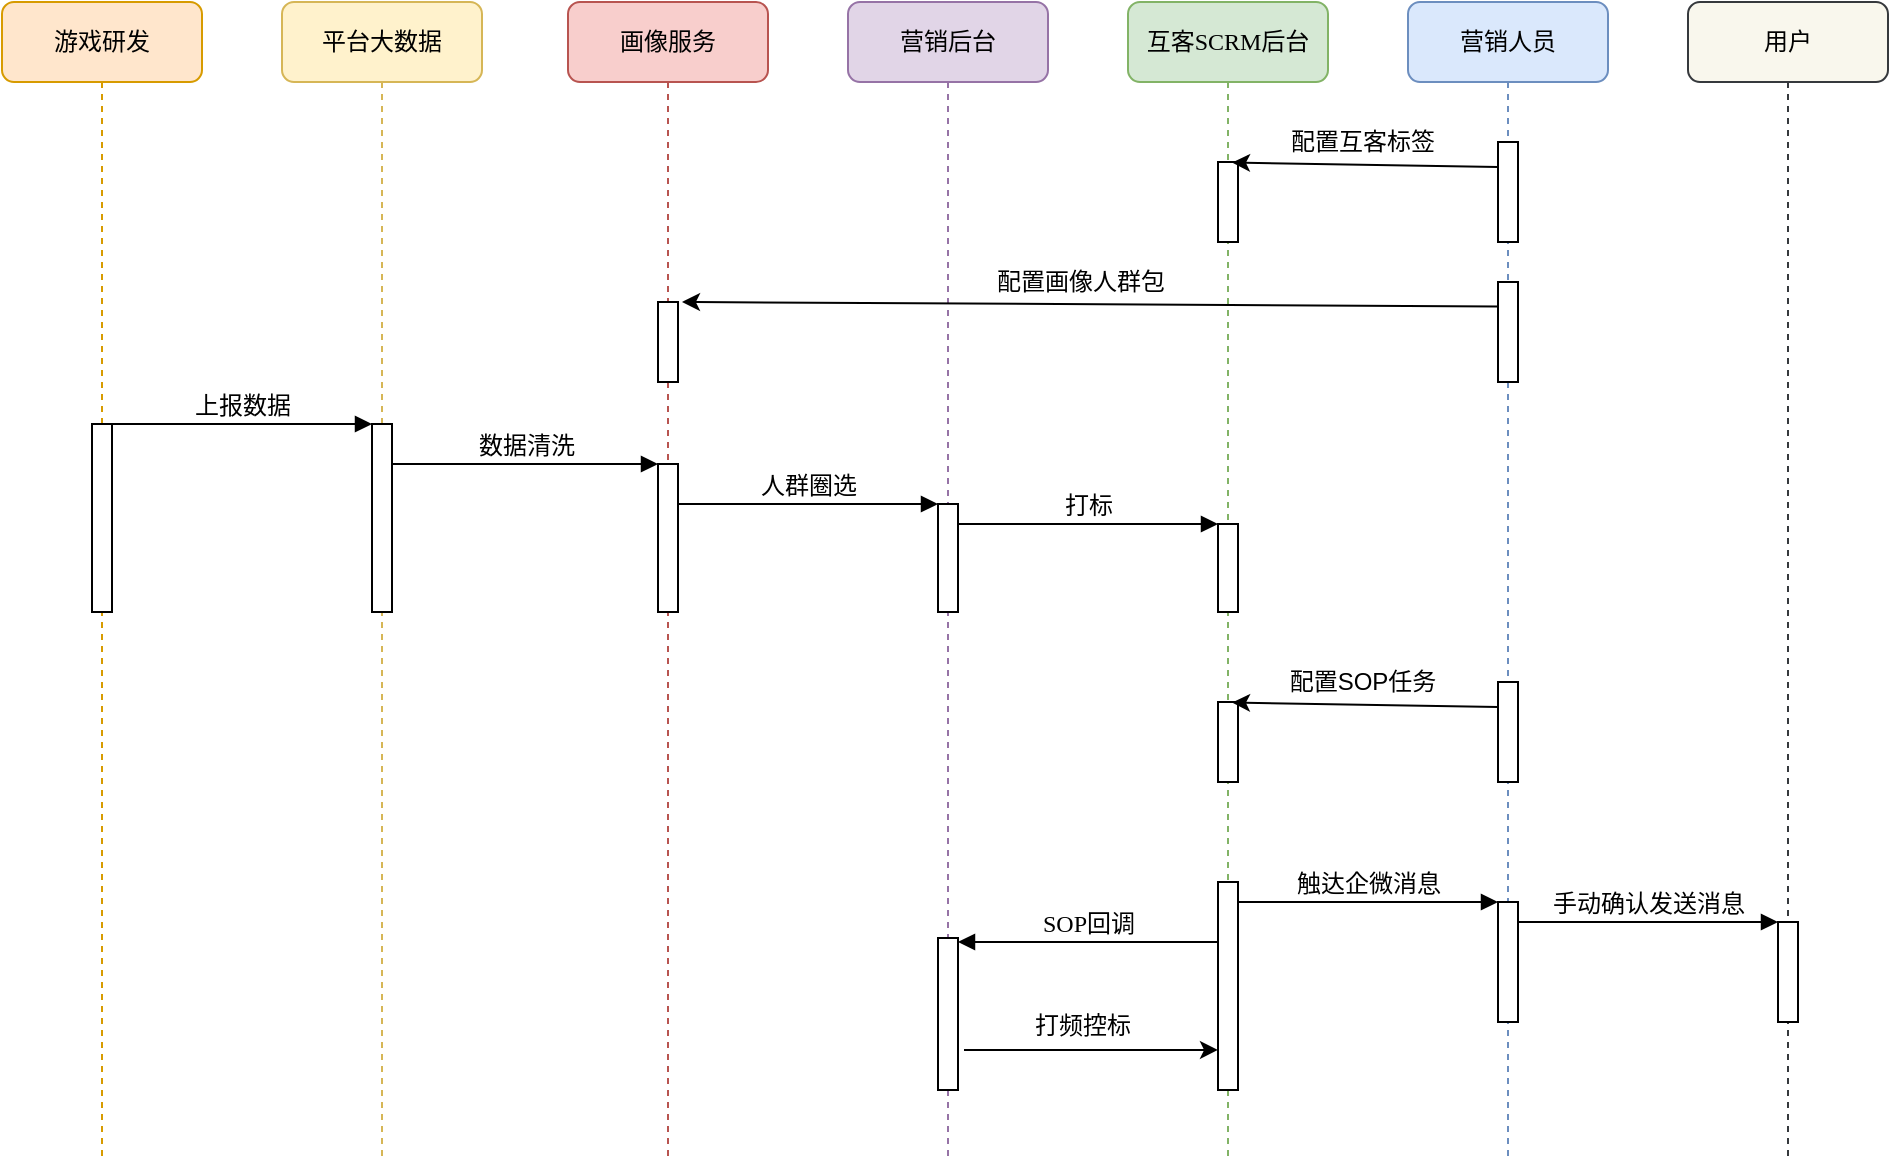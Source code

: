<mxfile version="24.1.0" type="github">
  <diagram name="Page-1" id="13e1069c-82ec-6db2-03f1-153e76fe0fe0">
    <mxGraphModel dx="1055" dy="703" grid="1" gridSize="10" guides="1" tooltips="1" connect="1" arrows="1" fold="1" page="1" pageScale="1" pageWidth="1100" pageHeight="850" background="none" math="0" shadow="0">
      <root>
        <mxCell id="0" />
        <mxCell id="1" parent="0" />
        <mxCell id="7baba1c4bc27f4b0-2" value="平台大数据" style="shape=umlLifeline;perimeter=lifelinePerimeter;whiteSpace=wrap;html=1;container=1;collapsible=0;recursiveResize=0;outlineConnect=0;rounded=1;shadow=0;comic=0;labelBackgroundColor=none;strokeWidth=1;fontFamily=Verdana;fontSize=12;align=center;fillColor=#fff2cc;strokeColor=#d6b656;" parent="1" vertex="1">
          <mxGeometry x="240" y="80" width="100" height="580" as="geometry" />
        </mxCell>
        <mxCell id="7baba1c4bc27f4b0-10" value="" style="html=1;points=[];perimeter=orthogonalPerimeter;rounded=0;shadow=0;comic=0;labelBackgroundColor=none;strokeWidth=1;fontFamily=Verdana;fontSize=12;align=center;" parent="7baba1c4bc27f4b0-2" vertex="1">
          <mxGeometry x="45" y="211" width="10" height="94" as="geometry" />
        </mxCell>
        <mxCell id="7baba1c4bc27f4b0-3" value="画像服务" style="shape=umlLifeline;perimeter=lifelinePerimeter;whiteSpace=wrap;html=1;container=1;collapsible=0;recursiveResize=0;outlineConnect=0;rounded=1;shadow=0;comic=0;labelBackgroundColor=none;strokeWidth=1;fontFamily=Verdana;fontSize=12;align=center;fillColor=#f8cecc;strokeColor=#b85450;" parent="1" vertex="1">
          <mxGeometry x="383" y="80" width="100" height="580" as="geometry" />
        </mxCell>
        <mxCell id="7baba1c4bc27f4b0-13" value="" style="html=1;points=[];perimeter=orthogonalPerimeter;rounded=0;shadow=0;comic=0;labelBackgroundColor=none;strokeWidth=1;fontFamily=Verdana;fontSize=12;align=center;" parent="7baba1c4bc27f4b0-3" vertex="1">
          <mxGeometry x="45" y="231" width="10" height="74" as="geometry" />
        </mxCell>
        <mxCell id="9bCcuqmlxrJn8Rt-Pcny-5" value="" style="html=1;points=[];perimeter=orthogonalPerimeter;rounded=0;shadow=0;comic=0;labelBackgroundColor=none;strokeColor=#000000;strokeWidth=1;fillColor=#FFFFFF;fontFamily=Verdana;fontSize=12;fontColor=#000000;align=center;" vertex="1" parent="7baba1c4bc27f4b0-3">
          <mxGeometry x="45" y="150" width="10" height="40" as="geometry" />
        </mxCell>
        <mxCell id="7baba1c4bc27f4b0-4" value="营销后台" style="shape=umlLifeline;perimeter=lifelinePerimeter;whiteSpace=wrap;html=1;container=1;collapsible=0;recursiveResize=0;outlineConnect=0;rounded=1;shadow=0;comic=0;labelBackgroundColor=none;strokeWidth=1;fontFamily=Verdana;fontSize=12;align=center;fillColor=#e1d5e7;strokeColor=#9673a6;" parent="1" vertex="1">
          <mxGeometry x="523" y="80" width="100" height="580" as="geometry" />
        </mxCell>
        <mxCell id="VMQX_cBG860Rtwej6mFT-14" value="" style="html=1;points=[];perimeter=orthogonalPerimeter;rounded=0;shadow=0;comic=0;labelBackgroundColor=none;strokeColor=#000000;strokeWidth=1;fillColor=#FFFFFF;fontFamily=Verdana;fontSize=12;fontColor=#000000;align=center;" parent="7baba1c4bc27f4b0-4" vertex="1">
          <mxGeometry x="45" y="468" width="10" height="76" as="geometry" />
        </mxCell>
        <mxCell id="7baba1c4bc27f4b0-5" value="互客SCRM后台" style="shape=umlLifeline;perimeter=lifelinePerimeter;whiteSpace=wrap;html=1;container=1;collapsible=0;recursiveResize=0;outlineConnect=0;rounded=1;shadow=0;comic=0;labelBackgroundColor=none;strokeWidth=1;fontFamily=Verdana;fontSize=12;align=center;fillColor=#d5e8d4;strokeColor=#82b366;" parent="1" vertex="1">
          <mxGeometry x="663" y="80" width="100" height="580" as="geometry" />
        </mxCell>
        <mxCell id="7baba1c4bc27f4b0-25" value="" style="html=1;points=[];perimeter=orthogonalPerimeter;rounded=0;shadow=0;comic=0;labelBackgroundColor=none;strokeColor=#000000;strokeWidth=1;fillColor=#FFFFFF;fontFamily=Verdana;fontSize=12;fontColor=#000000;align=center;" parent="7baba1c4bc27f4b0-5" vertex="1">
          <mxGeometry x="45" y="350" width="10" height="40" as="geometry" />
        </mxCell>
        <mxCell id="VMQX_cBG860Rtwej6mFT-10" value="" style="html=1;points=[];perimeter=orthogonalPerimeter;rounded=0;shadow=0;comic=0;labelBackgroundColor=none;strokeColor=#000000;strokeWidth=1;fillColor=#FFFFFF;fontFamily=Verdana;fontSize=12;fontColor=#000000;align=center;" parent="7baba1c4bc27f4b0-5" vertex="1">
          <mxGeometry x="45" y="440" width="10" height="104" as="geometry" />
        </mxCell>
        <mxCell id="VMQX_cBG860Rtwej6mFT-11" value="触达企微消息" style="html=1;verticalAlign=bottom;endArrow=block;entryX=0;entryY=0;labelBackgroundColor=none;fontFamily=Verdana;fontSize=12;edgeStyle=elbowEdgeStyle;elbow=horizontal;" parent="7baba1c4bc27f4b0-5" edge="1">
          <mxGeometry relative="1" as="geometry">
            <mxPoint x="55" y="450" as="sourcePoint" />
            <mxPoint x="185" y="450" as="targetPoint" />
          </mxGeometry>
        </mxCell>
        <mxCell id="9bCcuqmlxrJn8Rt-Pcny-7" value="" style="endArrow=classic;html=1;rounded=1;exitX=-0.4;exitY=0.156;exitDx=0;exitDy=0;exitPerimeter=0;curved=0;labelPosition=center;verticalLabelPosition=middle;align=center;verticalAlign=middle;fontSize=12;fontFamily=Verdana;" edge="1" parent="7baba1c4bc27f4b0-5">
          <mxGeometry width="50" height="50" relative="1" as="geometry">
            <mxPoint x="185" y="152.2" as="sourcePoint" />
            <mxPoint x="-223" y="150" as="targetPoint" />
          </mxGeometry>
        </mxCell>
        <mxCell id="9bCcuqmlxrJn8Rt-Pcny-8" value="配置画像人群包" style="edgeLabel;html=1;align=center;verticalAlign=bottom;resizable=0;points=[];fontSize=12;" vertex="1" connectable="0" parent="9bCcuqmlxrJn8Rt-Pcny-7">
          <mxGeometry x="0.026" y="-8" relative="1" as="geometry">
            <mxPoint y="5" as="offset" />
          </mxGeometry>
        </mxCell>
        <mxCell id="7baba1c4bc27f4b0-6" value="营销人员" style="shape=umlLifeline;perimeter=lifelinePerimeter;whiteSpace=wrap;html=1;container=1;collapsible=0;recursiveResize=0;outlineConnect=0;rounded=1;shadow=0;comic=0;labelBackgroundColor=none;strokeWidth=1;fontFamily=Verdana;fontSize=12;align=center;fillColor=#dae8fc;strokeColor=#6c8ebf;" parent="1" vertex="1">
          <mxGeometry x="803" y="80" width="100" height="580" as="geometry" />
        </mxCell>
        <mxCell id="7baba1c4bc27f4b0-28" value="" style="html=1;points=[];perimeter=orthogonalPerimeter;rounded=0;shadow=0;comic=0;labelBackgroundColor=none;strokeWidth=1;fontFamily=Verdana;fontSize=12;align=center;" parent="7baba1c4bc27f4b0-6" vertex="1">
          <mxGeometry x="45" y="450" width="10" height="60" as="geometry" />
        </mxCell>
        <mxCell id="VMQX_cBG860Rtwej6mFT-2" value="" style="html=1;points=[];perimeter=orthogonalPerimeter;rounded=0;shadow=0;comic=0;labelBackgroundColor=none;strokeWidth=1;fontFamily=Verdana;fontSize=12;align=center;" parent="7baba1c4bc27f4b0-6" vertex="1">
          <mxGeometry x="45" y="340" width="10" height="50" as="geometry" />
        </mxCell>
        <mxCell id="VMQX_cBG860Rtwej6mFT-13" value="手动确认发送消息" style="html=1;verticalAlign=bottom;endArrow=block;entryX=0;entryY=0;labelBackgroundColor=none;fontFamily=Verdana;fontSize=12;edgeStyle=elbowEdgeStyle;elbow=horizontal;" parent="7baba1c4bc27f4b0-6" edge="1">
          <mxGeometry relative="1" as="geometry">
            <mxPoint x="55" y="460" as="sourcePoint" />
            <mxPoint x="185" y="460" as="targetPoint" />
          </mxGeometry>
        </mxCell>
        <mxCell id="9bCcuqmlxrJn8Rt-Pcny-1" value="" style="html=1;points=[];perimeter=orthogonalPerimeter;rounded=0;shadow=0;comic=0;labelBackgroundColor=none;strokeColor=#000000;strokeWidth=1;fillColor=#FFFFFF;fontFamily=Verdana;fontSize=12;fontColor=#000000;align=center;" vertex="1" parent="7baba1c4bc27f4b0-6">
          <mxGeometry x="-95" y="80" width="10" height="40" as="geometry" />
        </mxCell>
        <mxCell id="9bCcuqmlxrJn8Rt-Pcny-2" value="" style="html=1;points=[];perimeter=orthogonalPerimeter;rounded=0;shadow=0;comic=0;labelBackgroundColor=none;strokeWidth=1;fontFamily=Verdana;fontSize=12;align=center;" vertex="1" parent="7baba1c4bc27f4b0-6">
          <mxGeometry x="45" y="70" width="10" height="50" as="geometry" />
        </mxCell>
        <mxCell id="9bCcuqmlxrJn8Rt-Pcny-3" value="" style="endArrow=classic;html=1;rounded=1;exitX=-0.4;exitY=0.156;exitDx=0;exitDy=0;exitPerimeter=0;curved=0;labelPosition=center;verticalLabelPosition=middle;align=center;verticalAlign=middle;fontSize=12;fontFamily=Verdana;entryX=0.5;entryY=0.466;entryDx=0;entryDy=0;entryPerimeter=0;" edge="1" parent="7baba1c4bc27f4b0-6">
          <mxGeometry width="50" height="50" relative="1" as="geometry">
            <mxPoint x="45" y="82.48" as="sourcePoint" />
            <mxPoint x="-88" y="80.28" as="targetPoint" />
          </mxGeometry>
        </mxCell>
        <mxCell id="9bCcuqmlxrJn8Rt-Pcny-4" value="配置互客标签" style="edgeLabel;html=1;align=center;verticalAlign=bottom;resizable=0;points=[];fontSize=12;" vertex="1" connectable="0" parent="9bCcuqmlxrJn8Rt-Pcny-3">
          <mxGeometry x="0.026" y="-8" relative="1" as="geometry">
            <mxPoint y="5" as="offset" />
          </mxGeometry>
        </mxCell>
        <mxCell id="9bCcuqmlxrJn8Rt-Pcny-6" value="" style="html=1;points=[];perimeter=orthogonalPerimeter;rounded=0;shadow=0;comic=0;labelBackgroundColor=none;strokeWidth=1;fontFamily=Verdana;fontSize=12;align=center;" vertex="1" parent="7baba1c4bc27f4b0-6">
          <mxGeometry x="45" y="140" width="10" height="50" as="geometry" />
        </mxCell>
        <mxCell id="7baba1c4bc27f4b0-7" value="用户" style="shape=umlLifeline;perimeter=lifelinePerimeter;whiteSpace=wrap;html=1;container=1;collapsible=0;recursiveResize=0;outlineConnect=0;rounded=1;shadow=0;comic=0;labelBackgroundColor=none;strokeWidth=1;fontFamily=Verdana;fontSize=12;align=center;fillColor=#f9f7ed;strokeColor=#36393d;" parent="1" vertex="1">
          <mxGeometry x="943" y="80" width="100" height="580" as="geometry" />
        </mxCell>
        <mxCell id="VMQX_cBG860Rtwej6mFT-12" value="" style="html=1;points=[];perimeter=orthogonalPerimeter;rounded=0;shadow=0;comic=0;labelBackgroundColor=none;strokeWidth=1;fontFamily=Verdana;fontSize=12;align=center;" parent="7baba1c4bc27f4b0-7" vertex="1">
          <mxGeometry x="45" y="460" width="10" height="50" as="geometry" />
        </mxCell>
        <mxCell id="7baba1c4bc27f4b0-8" value="游戏研发" style="shape=umlLifeline;perimeter=lifelinePerimeter;whiteSpace=wrap;html=1;container=1;collapsible=0;recursiveResize=0;outlineConnect=0;rounded=1;shadow=0;comic=0;labelBackgroundColor=none;strokeWidth=1;fontFamily=Verdana;fontSize=12;align=center;fillColor=#ffe6cc;strokeColor=#d79b00;" parent="1" vertex="1">
          <mxGeometry x="100" y="80" width="100" height="580" as="geometry" />
        </mxCell>
        <mxCell id="7baba1c4bc27f4b0-9" value="" style="html=1;points=[];perimeter=orthogonalPerimeter;rounded=0;shadow=0;comic=0;labelBackgroundColor=none;strokeWidth=1;fontFamily=Verdana;fontSize=12;align=center;" parent="7baba1c4bc27f4b0-8" vertex="1">
          <mxGeometry x="45" y="211" width="10" height="94" as="geometry" />
        </mxCell>
        <mxCell id="7baba1c4bc27f4b0-16" value="" style="html=1;points=[];perimeter=orthogonalPerimeter;rounded=0;shadow=0;comic=0;labelBackgroundColor=none;strokeWidth=1;fontFamily=Verdana;fontSize=12;align=center;" parent="1" vertex="1">
          <mxGeometry x="568" y="331" width="10" height="54" as="geometry" />
        </mxCell>
        <mxCell id="7baba1c4bc27f4b0-17" value="人群圈选" style="html=1;verticalAlign=bottom;endArrow=block;labelBackgroundColor=none;fontFamily=Verdana;fontSize=12;edgeStyle=elbowEdgeStyle;elbow=vertical;" parent="1" source="7baba1c4bc27f4b0-13" target="7baba1c4bc27f4b0-16" edge="1">
          <mxGeometry relative="1" as="geometry">
            <mxPoint x="493" y="331" as="sourcePoint" />
            <Array as="points">
              <mxPoint x="443" y="331" />
            </Array>
          </mxGeometry>
        </mxCell>
        <mxCell id="7baba1c4bc27f4b0-19" value="" style="html=1;points=[];perimeter=orthogonalPerimeter;rounded=0;shadow=0;comic=0;labelBackgroundColor=none;strokeWidth=1;fontFamily=Verdana;fontSize=12;align=center;" parent="1" vertex="1">
          <mxGeometry x="708" y="341" width="10" height="44" as="geometry" />
        </mxCell>
        <mxCell id="7baba1c4bc27f4b0-20" value="打标" style="html=1;verticalAlign=bottom;endArrow=block;entryX=0;entryY=0;labelBackgroundColor=none;fontFamily=Verdana;fontSize=12;edgeStyle=elbowEdgeStyle;elbow=vertical;" parent="1" source="7baba1c4bc27f4b0-16" target="7baba1c4bc27f4b0-19" edge="1">
          <mxGeometry relative="1" as="geometry">
            <mxPoint x="633" y="341" as="sourcePoint" />
          </mxGeometry>
        </mxCell>
        <mxCell id="7baba1c4bc27f4b0-11" value="上报数据" style="html=1;verticalAlign=bottom;endArrow=block;entryX=0;entryY=0;labelBackgroundColor=none;fontFamily=Verdana;fontSize=12;edgeStyle=elbowEdgeStyle;elbow=vertical;" parent="1" source="7baba1c4bc27f4b0-9" target="7baba1c4bc27f4b0-10" edge="1">
          <mxGeometry relative="1" as="geometry">
            <mxPoint x="220" y="301" as="sourcePoint" />
          </mxGeometry>
        </mxCell>
        <mxCell id="7baba1c4bc27f4b0-14" value="数据清洗" style="html=1;verticalAlign=bottom;endArrow=block;entryX=0;entryY=0;labelBackgroundColor=none;fontFamily=Verdana;fontSize=12;edgeStyle=elbowEdgeStyle;elbow=vertical;" parent="1" source="7baba1c4bc27f4b0-10" target="7baba1c4bc27f4b0-13" edge="1">
          <mxGeometry relative="1" as="geometry">
            <mxPoint x="370" y="311" as="sourcePoint" />
          </mxGeometry>
        </mxCell>
        <mxCell id="VMQX_cBG860Rtwej6mFT-4" value="" style="endArrow=classic;html=1;rounded=1;exitX=-0.4;exitY=0.156;exitDx=0;exitDy=0;exitPerimeter=0;curved=0;labelPosition=center;verticalLabelPosition=middle;align=center;verticalAlign=middle;fontSize=12;fontFamily=Verdana;entryX=0.5;entryY=0.466;entryDx=0;entryDy=0;entryPerimeter=0;" parent="1" edge="1">
          <mxGeometry width="50" height="50" relative="1" as="geometry">
            <mxPoint x="848" y="432.48" as="sourcePoint" />
            <mxPoint x="715" y="430.28" as="targetPoint" />
          </mxGeometry>
        </mxCell>
        <mxCell id="VMQX_cBG860Rtwej6mFT-7" value="配置SOP任务" style="edgeLabel;html=1;align=center;verticalAlign=bottom;resizable=0;points=[];fontSize=12;" parent="VMQX_cBG860Rtwej6mFT-4" vertex="1" connectable="0">
          <mxGeometry x="0.026" y="-8" relative="1" as="geometry">
            <mxPoint y="5" as="offset" />
          </mxGeometry>
        </mxCell>
        <mxCell id="VMQX_cBG860Rtwej6mFT-21" value="" style="endArrow=classic;html=1;rounded=1;curved=0;entryX=0.2;entryY=0.627;entryDx=0;entryDy=0;entryPerimeter=0;" parent="1" edge="1">
          <mxGeometry width="50" height="50" relative="1" as="geometry">
            <mxPoint x="581" y="604" as="sourcePoint" />
            <mxPoint x="708" y="603.97" as="targetPoint" />
          </mxGeometry>
        </mxCell>
        <mxCell id="VMQX_cBG860Rtwej6mFT-22" value="&lt;font style=&quot;font-size: 12px;&quot;&gt;打频控标&lt;/font&gt;" style="edgeLabel;html=1;align=center;verticalAlign=bottom;resizable=0;points=[];horizontal=1;fontSize=12;" parent="VMQX_cBG860Rtwej6mFT-21" vertex="1" connectable="0">
          <mxGeometry x="0.008" y="-1" relative="1" as="geometry">
            <mxPoint x="-5" y="-4" as="offset" />
          </mxGeometry>
        </mxCell>
        <mxCell id="VMQX_cBG860Rtwej6mFT-15" value="SOP回调" style="html=1;verticalAlign=bottom;endArrow=block;labelBackgroundColor=none;fontFamily=Verdana;fontSize=12;rounded=1;curved=0;endFill=1;" parent="1" source="VMQX_cBG860Rtwej6mFT-10" edge="1">
          <mxGeometry relative="1" as="geometry">
            <mxPoint x="578" y="550" as="targetPoint" />
            <mxPoint x="703" y="550" as="sourcePoint" />
          </mxGeometry>
        </mxCell>
      </root>
    </mxGraphModel>
  </diagram>
</mxfile>
